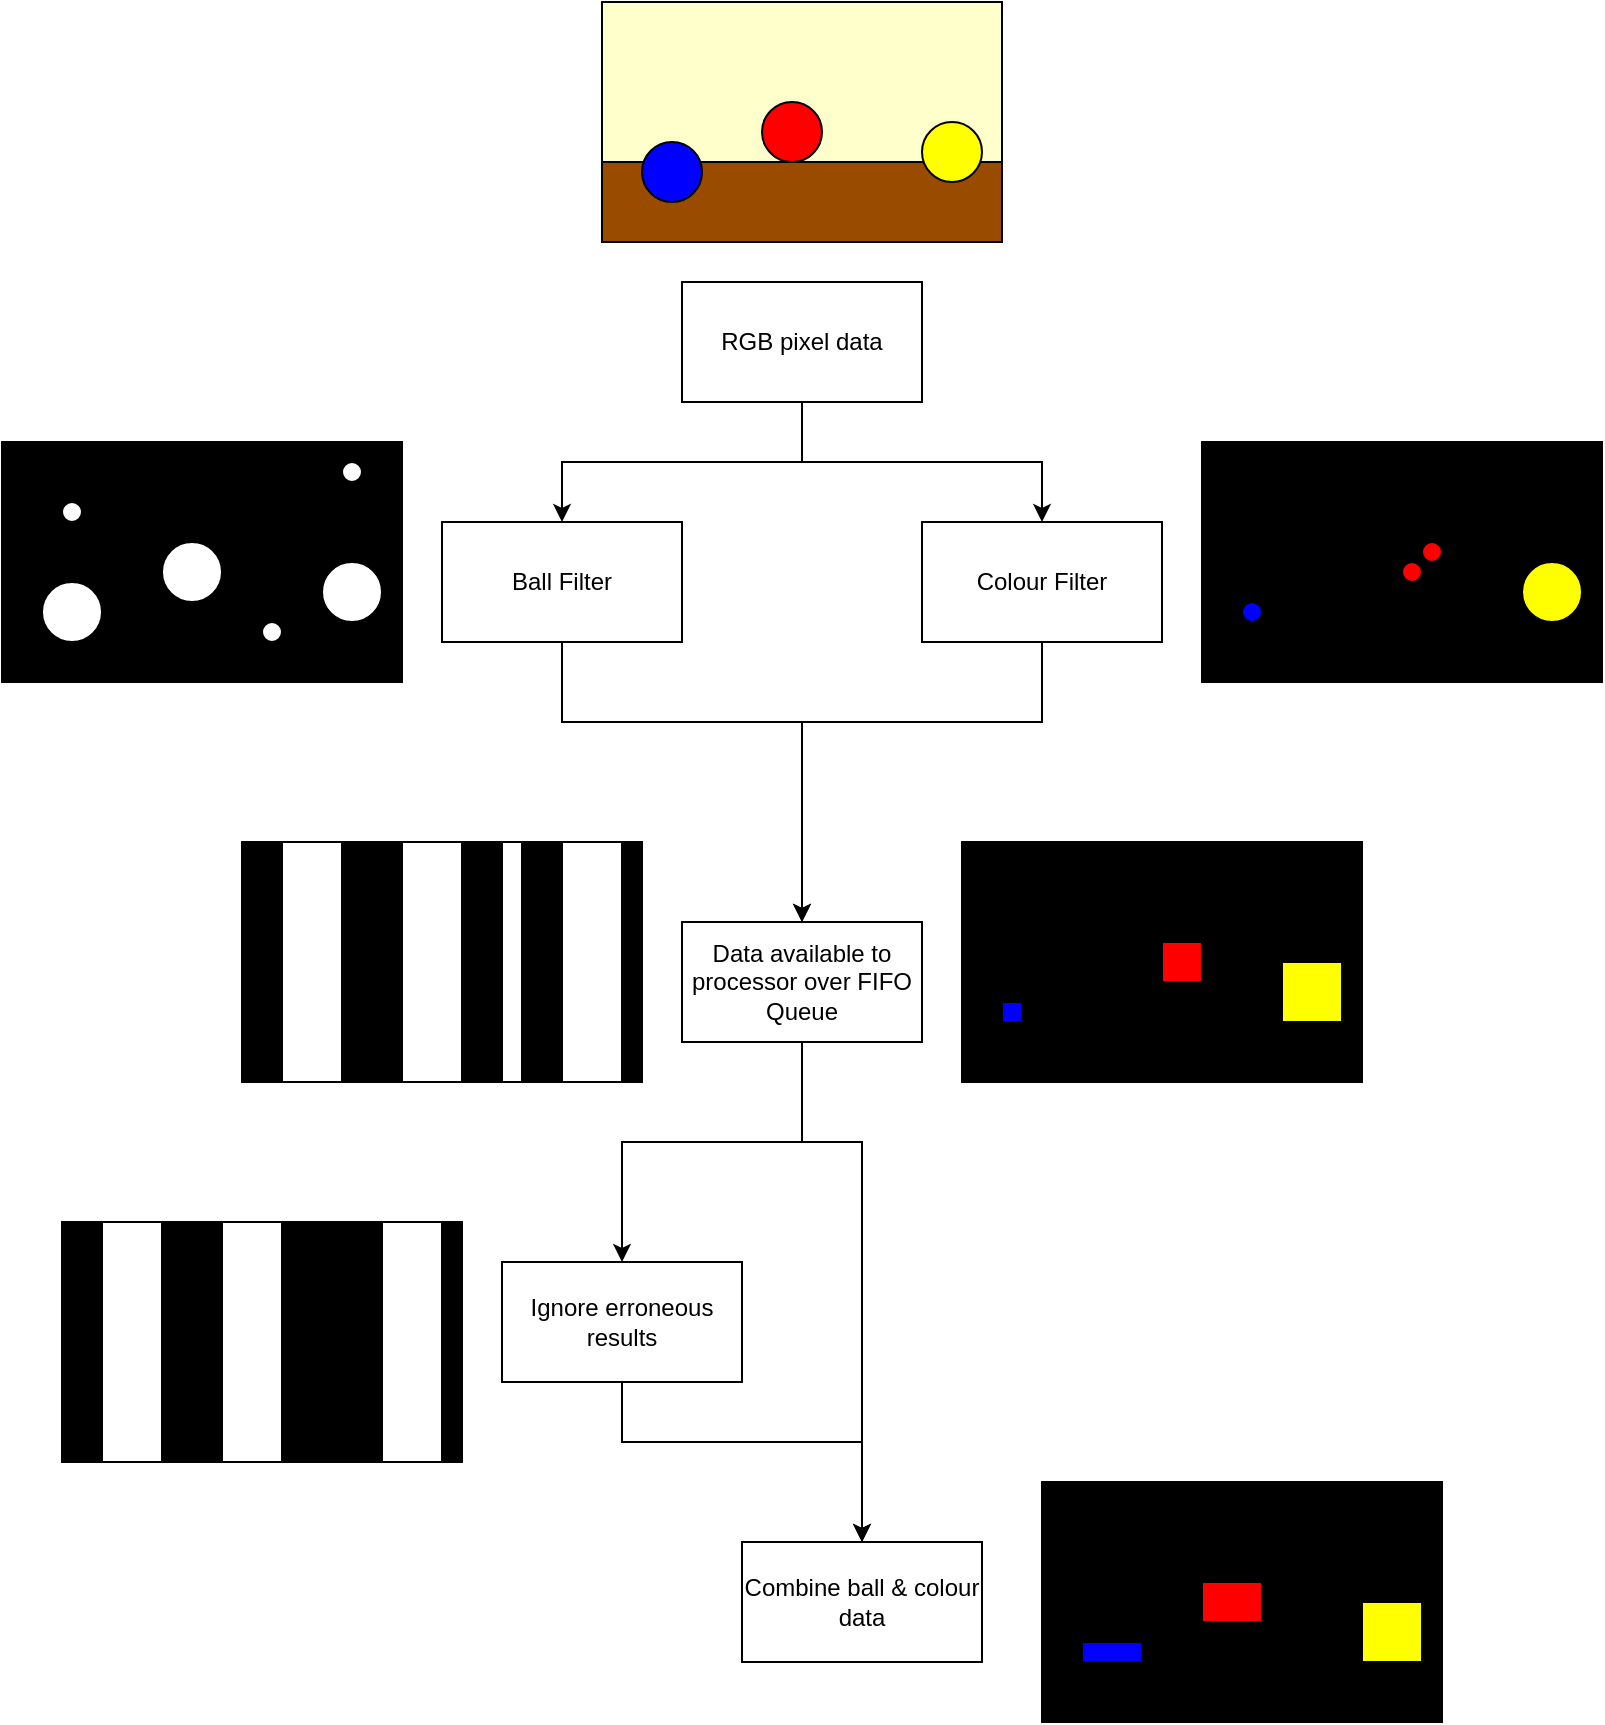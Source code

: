 <mxfile version="14.7.7" type="device"><diagram id="f1f7yDDN1U85tGsztidU" name="Page-1"><mxGraphModel dx="1146" dy="538" grid="1" gridSize="10" guides="1" tooltips="1" connect="1" arrows="1" fold="1" page="1" pageScale="1" pageWidth="850" pageHeight="1100" math="0" shadow="0"><root><mxCell id="0"/><mxCell id="1" parent="0"/><mxCell id="i2mze4LXvJjgQYnVJTJd-7" style="edgeStyle=orthogonalEdgeStyle;rounded=0;orthogonalLoop=1;jettySize=auto;html=1;exitX=0.5;exitY=1;exitDx=0;exitDy=0;entryX=0.5;entryY=0;entryDx=0;entryDy=0;" parent="1" source="i2mze4LXvJjgQYnVJTJd-1" target="i2mze4LXvJjgQYnVJTJd-3" edge="1"><mxGeometry relative="1" as="geometry"/></mxCell><mxCell id="i2mze4LXvJjgQYnVJTJd-8" style="edgeStyle=orthogonalEdgeStyle;rounded=0;orthogonalLoop=1;jettySize=auto;html=1;exitX=0.5;exitY=1;exitDx=0;exitDy=0;entryX=0.5;entryY=0;entryDx=0;entryDy=0;" parent="1" source="i2mze4LXvJjgQYnVJTJd-1" target="i2mze4LXvJjgQYnVJTJd-2" edge="1"><mxGeometry relative="1" as="geometry"/></mxCell><mxCell id="i2mze4LXvJjgQYnVJTJd-1" value="RGB pixel data" style="rounded=0;whiteSpace=wrap;html=1;" parent="1" vertex="1"><mxGeometry x="360" y="240" width="120" height="60" as="geometry"/></mxCell><mxCell id="i2mze4LXvJjgQYnVJTJd-62" style="edgeStyle=orthogonalEdgeStyle;rounded=0;orthogonalLoop=1;jettySize=auto;html=1;exitX=0.5;exitY=1;exitDx=0;exitDy=0;entryX=0.5;entryY=0;entryDx=0;entryDy=0;" parent="1" source="i2mze4LXvJjgQYnVJTJd-2" target="i2mze4LXvJjgQYnVJTJd-61" edge="1"><mxGeometry relative="1" as="geometry"><Array as="points"><mxPoint x="300" y="460"/><mxPoint x="420" y="460"/></Array></mxGeometry></mxCell><mxCell id="i2mze4LXvJjgQYnVJTJd-2" value="Ball Filter" style="rounded=0;whiteSpace=wrap;html=1;" parent="1" vertex="1"><mxGeometry x="240" y="360" width="120" height="60" as="geometry"/></mxCell><mxCell id="i2mze4LXvJjgQYnVJTJd-63" style="edgeStyle=orthogonalEdgeStyle;rounded=0;orthogonalLoop=1;jettySize=auto;html=1;exitX=0.5;exitY=1;exitDx=0;exitDy=0;entryX=0.5;entryY=0;entryDx=0;entryDy=0;" parent="1" source="i2mze4LXvJjgQYnVJTJd-3" target="i2mze4LXvJjgQYnVJTJd-61" edge="1"><mxGeometry relative="1" as="geometry"><Array as="points"><mxPoint x="540" y="460"/><mxPoint x="420" y="460"/></Array></mxGeometry></mxCell><mxCell id="i2mze4LXvJjgQYnVJTJd-3" value="Colour Filter" style="rounded=0;whiteSpace=wrap;html=1;" parent="1" vertex="1"><mxGeometry x="480" y="360" width="120" height="60" as="geometry"/></mxCell><mxCell id="i2mze4LXvJjgQYnVJTJd-14" value="" style="group" parent="1" vertex="1" connectable="0"><mxGeometry x="320" y="100" width="200" height="120" as="geometry"/></mxCell><mxCell id="i2mze4LXvJjgQYnVJTJd-9" value="" style="rounded=0;whiteSpace=wrap;html=1;fillColor=#994C00;" parent="i2mze4LXvJjgQYnVJTJd-14" vertex="1"><mxGeometry width="200" height="120" as="geometry"/></mxCell><mxCell id="i2mze4LXvJjgQYnVJTJd-76" value="" style="rounded=0;whiteSpace=wrap;html=1;fillColor=#FFFFCC;" parent="i2mze4LXvJjgQYnVJTJd-14" vertex="1"><mxGeometry width="200" height="80" as="geometry"/></mxCell><mxCell id="i2mze4LXvJjgQYnVJTJd-10" value="" style="ellipse;whiteSpace=wrap;html=1;aspect=fixed;fillColor=#0000FF;" parent="i2mze4LXvJjgQYnVJTJd-14" vertex="1"><mxGeometry x="20" y="70" width="30" height="30" as="geometry"/></mxCell><mxCell id="i2mze4LXvJjgQYnVJTJd-11" value="" style="ellipse;whiteSpace=wrap;html=1;aspect=fixed;fillColor=#FF0000;" parent="i2mze4LXvJjgQYnVJTJd-14" vertex="1"><mxGeometry x="80" y="50" width="30" height="30" as="geometry"/></mxCell><mxCell id="i2mze4LXvJjgQYnVJTJd-12" value="" style="ellipse;whiteSpace=wrap;html=1;aspect=fixed;fillColor=#FFFF00;" parent="i2mze4LXvJjgQYnVJTJd-14" vertex="1"><mxGeometry x="160" y="60" width="30" height="30" as="geometry"/></mxCell><mxCell id="i2mze4LXvJjgQYnVJTJd-15" value="" style="group" parent="1" vertex="1" connectable="0"><mxGeometry x="140" y="520" width="200" height="120" as="geometry"/></mxCell><mxCell id="i2mze4LXvJjgQYnVJTJd-16" value="" style="rounded=0;whiteSpace=wrap;html=1;fillColor=#000000;" parent="i2mze4LXvJjgQYnVJTJd-15" vertex="1"><mxGeometry width="200" height="120" as="geometry"/></mxCell><mxCell id="i2mze4LXvJjgQYnVJTJd-21" value="" style="rounded=0;whiteSpace=wrap;html=1;fillColor=#FFFFFF;" parent="i2mze4LXvJjgQYnVJTJd-15" vertex="1"><mxGeometry x="20" width="30" height="120" as="geometry"/></mxCell><mxCell id="i2mze4LXvJjgQYnVJTJd-23" value="" style="rounded=0;whiteSpace=wrap;html=1;fillColor=#FFFFFF;" parent="i2mze4LXvJjgQYnVJTJd-15" vertex="1"><mxGeometry x="160" width="30" height="120" as="geometry"/></mxCell><mxCell id="i2mze4LXvJjgQYnVJTJd-22" value="" style="rounded=0;whiteSpace=wrap;html=1;fillColor=#FFFFFF;" parent="i2mze4LXvJjgQYnVJTJd-15" vertex="1"><mxGeometry x="80" width="30" height="120" as="geometry"/></mxCell><mxCell id="i2mze4LXvJjgQYnVJTJd-64" value="" style="rounded=0;whiteSpace=wrap;html=1;fillColor=#FFFFFF;" parent="i2mze4LXvJjgQYnVJTJd-15" vertex="1"><mxGeometry x="130" width="10" height="120" as="geometry"/></mxCell><mxCell id="i2mze4LXvJjgQYnVJTJd-38" value="" style="group" parent="1" vertex="1" connectable="0"><mxGeometry x="20" y="320" width="200" height="120" as="geometry"/></mxCell><mxCell id="i2mze4LXvJjgQYnVJTJd-39" value="" style="rounded=0;whiteSpace=wrap;html=1;fillColor=#000000;" parent="i2mze4LXvJjgQYnVJTJd-38" vertex="1"><mxGeometry width="200" height="120" as="geometry"/></mxCell><mxCell id="i2mze4LXvJjgQYnVJTJd-40" value="" style="ellipse;whiteSpace=wrap;html=1;aspect=fixed;fillColor=#0000FF;" parent="i2mze4LXvJjgQYnVJTJd-38" vertex="1"><mxGeometry x="20" y="70" width="30" height="30" as="geometry"/></mxCell><mxCell id="i2mze4LXvJjgQYnVJTJd-41" value="" style="ellipse;whiteSpace=wrap;html=1;aspect=fixed;fillColor=#FF0000;" parent="i2mze4LXvJjgQYnVJTJd-38" vertex="1"><mxGeometry x="80" y="50" width="30" height="30" as="geometry"/></mxCell><mxCell id="i2mze4LXvJjgQYnVJTJd-42" value="" style="ellipse;whiteSpace=wrap;html=1;aspect=fixed;fillColor=#FFFF00;" parent="i2mze4LXvJjgQYnVJTJd-38" vertex="1"><mxGeometry x="160" y="60" width="30" height="30" as="geometry"/></mxCell><mxCell id="i2mze4LXvJjgQYnVJTJd-54" value="" style="ellipse;whiteSpace=wrap;html=1;aspect=fixed;fillColor=#FFFFFF;" parent="i2mze4LXvJjgQYnVJTJd-38" vertex="1"><mxGeometry x="20" y="70" width="30" height="30" as="geometry"/></mxCell><mxCell id="i2mze4LXvJjgQYnVJTJd-55" value="" style="ellipse;whiteSpace=wrap;html=1;aspect=fixed;fillColor=#FFFFFF;" parent="i2mze4LXvJjgQYnVJTJd-38" vertex="1"><mxGeometry x="80" y="50" width="30" height="30" as="geometry"/></mxCell><mxCell id="i2mze4LXvJjgQYnVJTJd-56" value="" style="ellipse;whiteSpace=wrap;html=1;aspect=fixed;fillColor=#FFFFFF;" parent="i2mze4LXvJjgQYnVJTJd-38" vertex="1"><mxGeometry x="160" y="60" width="30" height="30" as="geometry"/></mxCell><mxCell id="i2mze4LXvJjgQYnVJTJd-57" value="" style="ellipse;whiteSpace=wrap;html=1;aspect=fixed;fillColor=#FFFFFF;" parent="i2mze4LXvJjgQYnVJTJd-38" vertex="1"><mxGeometry x="170" y="10" width="10" height="10" as="geometry"/></mxCell><mxCell id="i2mze4LXvJjgQYnVJTJd-58" value="" style="ellipse;whiteSpace=wrap;html=1;aspect=fixed;fillColor=#FFFFFF;" parent="i2mze4LXvJjgQYnVJTJd-38" vertex="1"><mxGeometry x="130" y="90" width="10" height="10" as="geometry"/></mxCell><mxCell id="i2mze4LXvJjgQYnVJTJd-59" value="" style="ellipse;whiteSpace=wrap;html=1;aspect=fixed;fillColor=#FFFFFF;" parent="i2mze4LXvJjgQYnVJTJd-38" vertex="1"><mxGeometry x="30" y="30" width="10" height="10" as="geometry"/></mxCell><mxCell id="i2mze4LXvJjgQYnVJTJd-43" value="" style="group" parent="1" vertex="1" connectable="0"><mxGeometry x="620" y="320" width="200" height="120" as="geometry"/></mxCell><mxCell id="i2mze4LXvJjgQYnVJTJd-44" value="" style="rounded=0;whiteSpace=wrap;html=1;fillColor=#000000;" parent="i2mze4LXvJjgQYnVJTJd-43" vertex="1"><mxGeometry width="200" height="120" as="geometry"/></mxCell><mxCell id="i2mze4LXvJjgQYnVJTJd-45" value="" style="ellipse;whiteSpace=wrap;html=1;aspect=fixed;fillColor=#0000FF;" parent="i2mze4LXvJjgQYnVJTJd-43" vertex="1"><mxGeometry x="20" y="80" width="10" height="10" as="geometry"/></mxCell><mxCell id="i2mze4LXvJjgQYnVJTJd-46" value="" style="ellipse;whiteSpace=wrap;html=1;aspect=fixed;fillColor=#FF0000;" parent="i2mze4LXvJjgQYnVJTJd-43" vertex="1"><mxGeometry x="100" y="60" width="10" height="10" as="geometry"/></mxCell><mxCell id="i2mze4LXvJjgQYnVJTJd-47" value="" style="ellipse;whiteSpace=wrap;html=1;aspect=fixed;fillColor=#FFFF00;" parent="i2mze4LXvJjgQYnVJTJd-43" vertex="1"><mxGeometry x="160" y="60" width="30" height="30" as="geometry"/></mxCell><mxCell id="wjJBzl119zayheomQpEH-1" value="" style="ellipse;whiteSpace=wrap;html=1;aspect=fixed;fillColor=#FF0000;" vertex="1" parent="i2mze4LXvJjgQYnVJTJd-43"><mxGeometry x="110" y="50" width="10" height="10" as="geometry"/></mxCell><mxCell id="i2mze4LXvJjgQYnVJTJd-73" style="edgeStyle=orthogonalEdgeStyle;rounded=0;orthogonalLoop=1;jettySize=auto;html=1;exitX=0.5;exitY=1;exitDx=0;exitDy=0;entryX=0.5;entryY=0;entryDx=0;entryDy=0;" parent="1" source="i2mze4LXvJjgQYnVJTJd-61" target="i2mze4LXvJjgQYnVJTJd-70" edge="1"><mxGeometry relative="1" as="geometry"><Array as="points"><mxPoint x="420" y="670"/><mxPoint x="330" y="670"/></Array></mxGeometry></mxCell><mxCell id="i2mze4LXvJjgQYnVJTJd-74" style="edgeStyle=orthogonalEdgeStyle;rounded=0;orthogonalLoop=1;jettySize=auto;html=1;exitX=0.5;exitY=1;exitDx=0;exitDy=0;entryX=0.5;entryY=0;entryDx=0;entryDy=0;" parent="1" source="i2mze4LXvJjgQYnVJTJd-61" target="i2mze4LXvJjgQYnVJTJd-72" edge="1"><mxGeometry relative="1" as="geometry"><Array as="points"><mxPoint x="420" y="670"/><mxPoint x="450" y="670"/></Array></mxGeometry></mxCell><mxCell id="i2mze4LXvJjgQYnVJTJd-61" value="Data available to processor over FIFO Queue" style="rounded=0;whiteSpace=wrap;html=1;fillColor=#FFFFFF;" parent="1" vertex="1"><mxGeometry x="360" y="560" width="120" height="60" as="geometry"/></mxCell><mxCell id="i2mze4LXvJjgQYnVJTJd-75" style="edgeStyle=orthogonalEdgeStyle;rounded=0;orthogonalLoop=1;jettySize=auto;html=1;exitX=0.5;exitY=1;exitDx=0;exitDy=0;entryX=0.5;entryY=0;entryDx=0;entryDy=0;" parent="1" source="i2mze4LXvJjgQYnVJTJd-70" target="i2mze4LXvJjgQYnVJTJd-72" edge="1"><mxGeometry relative="1" as="geometry"><Array as="points"><mxPoint x="330" y="820"/><mxPoint x="450" y="820"/></Array></mxGeometry></mxCell><mxCell id="i2mze4LXvJjgQYnVJTJd-70" value="Ignore erroneous results" style="rounded=0;whiteSpace=wrap;html=1;fillColor=#FFFFFF;" parent="1" vertex="1"><mxGeometry x="270" y="730" width="120" height="60" as="geometry"/></mxCell><mxCell id="i2mze4LXvJjgQYnVJTJd-72" value="Combine ball &amp;amp; colour data" style="rounded=0;whiteSpace=wrap;html=1;fillColor=#FFFFFF;" parent="1" vertex="1"><mxGeometry x="390" y="870" width="120" height="60" as="geometry"/></mxCell><mxCell id="i2mze4LXvJjgQYnVJTJd-77" value="" style="group" parent="1" vertex="1" connectable="0"><mxGeometry x="50" y="710" width="200" height="120" as="geometry"/></mxCell><mxCell id="i2mze4LXvJjgQYnVJTJd-78" value="" style="rounded=0;whiteSpace=wrap;html=1;fillColor=#000000;" parent="i2mze4LXvJjgQYnVJTJd-77" vertex="1"><mxGeometry width="200" height="120" as="geometry"/></mxCell><mxCell id="i2mze4LXvJjgQYnVJTJd-79" value="" style="rounded=0;whiteSpace=wrap;html=1;fillColor=#FFFFFF;" parent="i2mze4LXvJjgQYnVJTJd-77" vertex="1"><mxGeometry x="20" width="30" height="120" as="geometry"/></mxCell><mxCell id="i2mze4LXvJjgQYnVJTJd-80" value="" style="rounded=0;whiteSpace=wrap;html=1;fillColor=#FFFFFF;" parent="i2mze4LXvJjgQYnVJTJd-77" vertex="1"><mxGeometry x="160" width="30" height="120" as="geometry"/></mxCell><mxCell id="i2mze4LXvJjgQYnVJTJd-81" value="" style="rounded=0;whiteSpace=wrap;html=1;fillColor=#FFFFFF;" parent="i2mze4LXvJjgQYnVJTJd-77" vertex="1"><mxGeometry x="80" width="30" height="120" as="geometry"/></mxCell><mxCell id="i2mze4LXvJjgQYnVJTJd-83" value="" style="group" parent="1" vertex="1" connectable="0"><mxGeometry x="540" y="840" width="200" height="120" as="geometry"/></mxCell><mxCell id="i2mze4LXvJjgQYnVJTJd-84" value="" style="rounded=0;whiteSpace=wrap;html=1;fillColor=#000000;" parent="i2mze4LXvJjgQYnVJTJd-83" vertex="1"><mxGeometry width="200" height="120" as="geometry"/></mxCell><mxCell id="i2mze4LXvJjgQYnVJTJd-85" value="" style="rounded=0;whiteSpace=wrap;html=1;fillColor=#0000FF;" parent="i2mze4LXvJjgQYnVJTJd-83" vertex="1"><mxGeometry x="20" y="80" width="30" height="10" as="geometry"/></mxCell><mxCell id="i2mze4LXvJjgQYnVJTJd-86" value="" style="rounded=0;whiteSpace=wrap;html=1;fillColor=#FFFF00;" parent="i2mze4LXvJjgQYnVJTJd-83" vertex="1"><mxGeometry x="160" y="60" width="30" height="30" as="geometry"/></mxCell><mxCell id="i2mze4LXvJjgQYnVJTJd-87" value="" style="rounded=0;whiteSpace=wrap;html=1;fillColor=#FF0000;" parent="i2mze4LXvJjgQYnVJTJd-83" vertex="1"><mxGeometry x="80" y="50" width="30" height="20" as="geometry"/></mxCell><mxCell id="i2mze4LXvJjgQYnVJTJd-88" value="" style="group" parent="1" vertex="1" connectable="0"><mxGeometry x="500" y="520" width="200" height="120" as="geometry"/></mxCell><mxCell id="i2mze4LXvJjgQYnVJTJd-66" value="" style="rounded=0;whiteSpace=wrap;html=1;fillColor=#000000;" parent="i2mze4LXvJjgQYnVJTJd-88" vertex="1"><mxGeometry width="200" height="120" as="geometry"/></mxCell><mxCell id="i2mze4LXvJjgQYnVJTJd-31" value="" style="whiteSpace=wrap;html=1;aspect=fixed;fillColor=#FF0000;" parent="i2mze4LXvJjgQYnVJTJd-88" vertex="1"><mxGeometry x="100" y="50" width="20" height="20" as="geometry"/></mxCell><mxCell id="i2mze4LXvJjgQYnVJTJd-32" value="" style="whiteSpace=wrap;html=1;aspect=fixed;fillColor=#0000FF;" parent="i2mze4LXvJjgQYnVJTJd-88" vertex="1"><mxGeometry x="20" y="80" width="10" height="10" as="geometry"/></mxCell><mxCell id="i2mze4LXvJjgQYnVJTJd-30" value="" style="whiteSpace=wrap;html=1;aspect=fixed;fillColor=#FFFF00;" parent="i2mze4LXvJjgQYnVJTJd-88" vertex="1"><mxGeometry x="160" y="60" width="30" height="30" as="geometry"/></mxCell></root></mxGraphModel></diagram></mxfile>